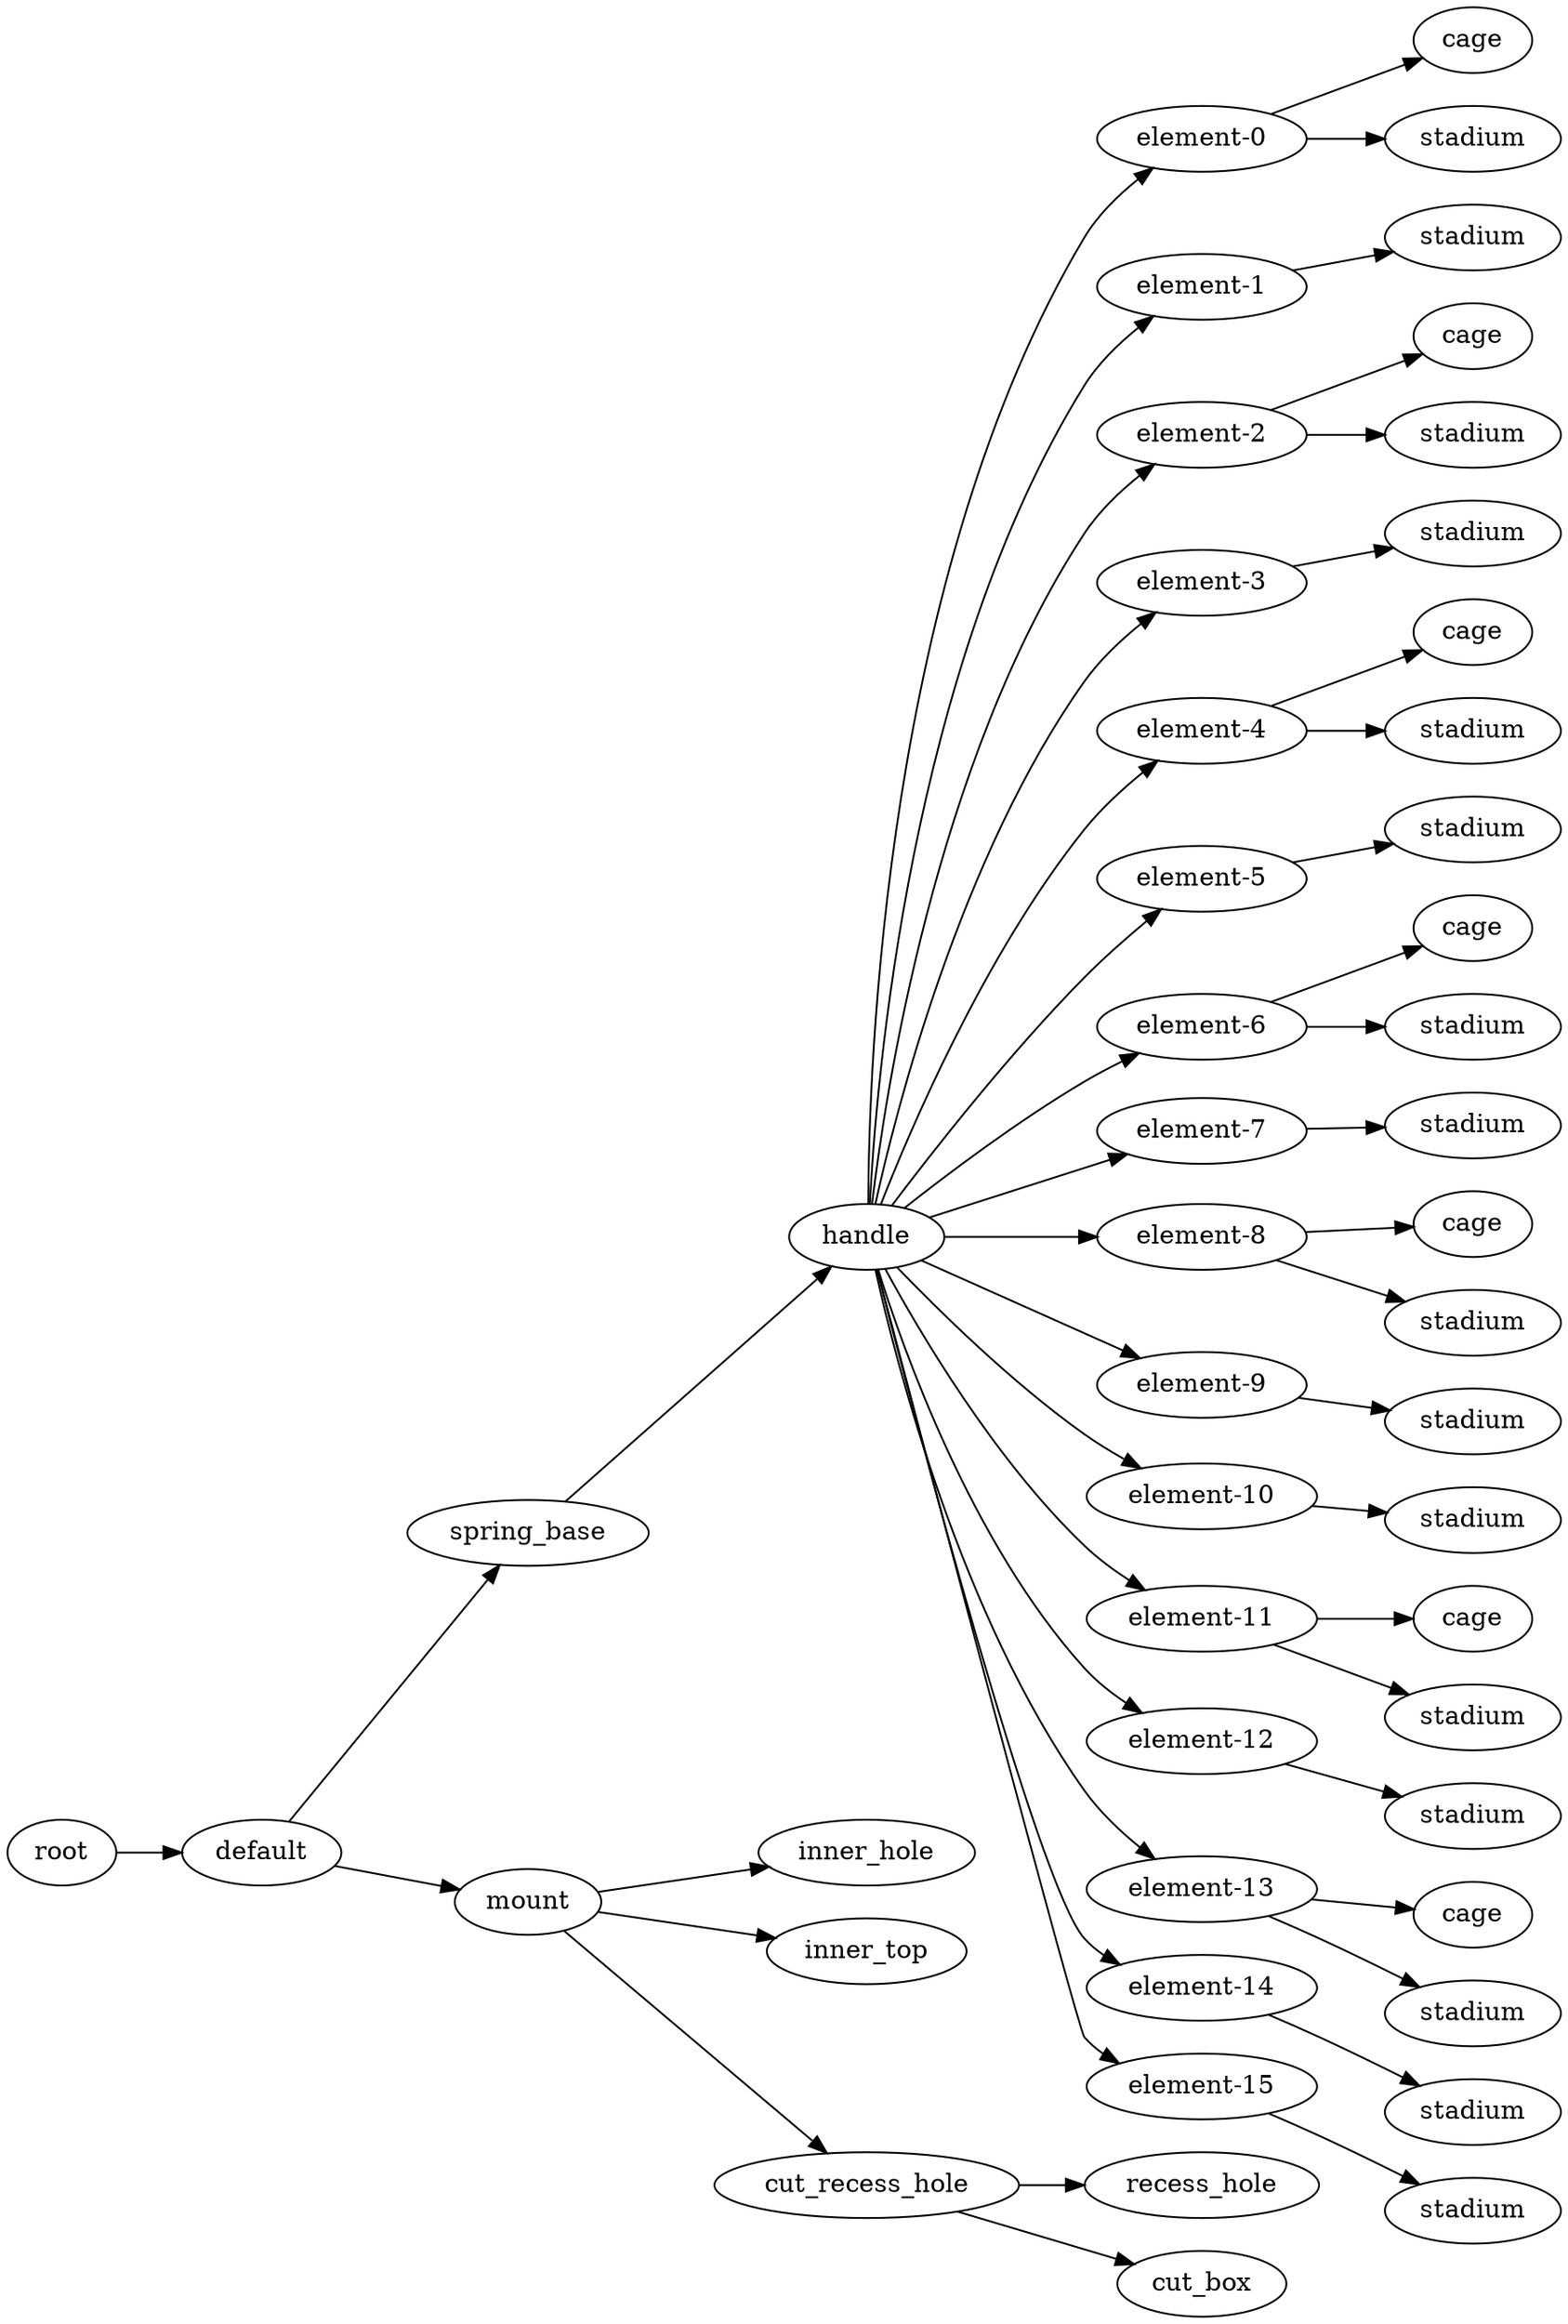 digraph default {
	graph [rankdir=LR]
	root_76 [label=root href="javascript:s=&quot;\(\)\nNone&quot;; console.log(s); alert(s);"]
	default_77 [label=default href="javascript:s=&quot;\(&#x27;default&#x27;,\)\nSpringHandleHolder&quot;; console.log(s); alert(s);" tooltip=SpringHandleHolder]
	spring_base_78 [label=spring_base href="javascript:s=&quot;\(&#x27;default&#x27;,\ &#x27;spring_base&#x27;\)\nSpringBase&quot;; console.log(s); alert(s);" tooltip=SpringBase]
	handle_79 [label=handle href="javascript:s=&quot;\(&#x27;default&#x27;,\ &#x27;spring_base&#x27;,\ &#x27;handle&#x27;\)\nStadiumSequence&quot;; console.log(s); alert(s);" tooltip=StadiumSequence]
	80 [label="element\-0" href="javascript:s=&quot;\(&#x27;default&#x27;,\ &#x27;spring_base&#x27;,\ &#x27;handle&#x27;,\ &#x27;element\-0&#x27;\)\nStadiumPrism&quot;; console.log(s); alert(s);" tooltip=StadiumPrism]
	cage_81 [label=cage href="javascript:s=&quot;\(&#x27;default&#x27;,\ &#x27;spring_base&#x27;,\ &#x27;handle&#x27;,\ &#x27;element\-0&#x27;,\ &#x27;cage&#x27;\)\nBox&quot;; console.log(s); alert(s);" tooltip=Box]
	stadium_82 [label=stadium href="javascript:s=&quot;\(&#x27;default&#x27;,\ &#x27;spring_base&#x27;,\ &#x27;handle&#x27;,\ &#x27;element\-0&#x27;,\ &#x27;stadium&#x27;\)\nLinearExtrude&quot;; console.log(s); alert(s);" tooltip=LinearExtrude]
	83 [label="element\-1" href="javascript:s=&quot;\(&#x27;default&#x27;,\ &#x27;spring_base&#x27;,\ &#x27;handle&#x27;,\ &#x27;element\-1&#x27;\)\nStadiumRevolution&quot;; console.log(s); alert(s);" tooltip=StadiumRevolution]
	stadium_84 [label=stadium href="javascript:s=&quot;\(&#x27;default&#x27;,\ &#x27;spring_base&#x27;,\ &#x27;handle&#x27;,\ &#x27;element\-1&#x27;,\ &#x27;stadium&#x27;\)\nRotateExtrude&quot;; console.log(s); alert(s);" tooltip=RotateExtrude]
	85 [label="element\-2" href="javascript:s=&quot;\(&#x27;default&#x27;,\ &#x27;spring_base&#x27;,\ &#x27;handle&#x27;,\ &#x27;element\-2&#x27;\)\nStadiumPrism&quot;; console.log(s); alert(s);" tooltip=StadiumPrism]
	cage_86 [label=cage href="javascript:s=&quot;\(&#x27;default&#x27;,\ &#x27;spring_base&#x27;,\ &#x27;handle&#x27;,\ &#x27;element\-2&#x27;,\ &#x27;cage&#x27;\)\nBox&quot;; console.log(s); alert(s);" tooltip=Box]
	stadium_87 [label=stadium href="javascript:s=&quot;\(&#x27;default&#x27;,\ &#x27;spring_base&#x27;,\ &#x27;handle&#x27;,\ &#x27;element\-2&#x27;,\ &#x27;stadium&#x27;\)\nLinearExtrude&quot;; console.log(s); alert(s);" tooltip=LinearExtrude]
	88 [label="element\-3" href="javascript:s=&quot;\(&#x27;default&#x27;,\ &#x27;spring_base&#x27;,\ &#x27;handle&#x27;,\ &#x27;element\-3&#x27;\)\nStadiumRevolution&quot;; console.log(s); alert(s);" tooltip=StadiumRevolution]
	stadium_89 [label=stadium href="javascript:s=&quot;\(&#x27;default&#x27;,\ &#x27;spring_base&#x27;,\ &#x27;handle&#x27;,\ &#x27;element\-3&#x27;,\ &#x27;stadium&#x27;\)\nRotateExtrude&quot;; console.log(s); alert(s);" tooltip=RotateExtrude]
	90 [label="element\-4" href="javascript:s=&quot;\(&#x27;default&#x27;,\ &#x27;spring_base&#x27;,\ &#x27;handle&#x27;,\ &#x27;element\-4&#x27;\)\nStadiumPrism&quot;; console.log(s); alert(s);" tooltip=StadiumPrism]
	cage_91 [label=cage href="javascript:s=&quot;\(&#x27;default&#x27;,\ &#x27;spring_base&#x27;,\ &#x27;handle&#x27;,\ &#x27;element\-4&#x27;,\ &#x27;cage&#x27;\)\nBox&quot;; console.log(s); alert(s);" tooltip=Box]
	stadium_92 [label=stadium href="javascript:s=&quot;\(&#x27;default&#x27;,\ &#x27;spring_base&#x27;,\ &#x27;handle&#x27;,\ &#x27;element\-4&#x27;,\ &#x27;stadium&#x27;\)\nLinearExtrude&quot;; console.log(s); alert(s);" tooltip=LinearExtrude]
	93 [label="element\-5" href="javascript:s=&quot;\(&#x27;default&#x27;,\ &#x27;spring_base&#x27;,\ &#x27;handle&#x27;,\ &#x27;element\-5&#x27;\)\nStadiumRevolution&quot;; console.log(s); alert(s);" tooltip=StadiumRevolution]
	stadium_94 [label=stadium href="javascript:s=&quot;\(&#x27;default&#x27;,\ &#x27;spring_base&#x27;,\ &#x27;handle&#x27;,\ &#x27;element\-5&#x27;,\ &#x27;stadium&#x27;\)\nRotateExtrude&quot;; console.log(s); alert(s);" tooltip=RotateExtrude]
	95 [label="element\-6" href="javascript:s=&quot;\(&#x27;default&#x27;,\ &#x27;spring_base&#x27;,\ &#x27;handle&#x27;,\ &#x27;element\-6&#x27;\)\nStadiumPrism&quot;; console.log(s); alert(s);" tooltip=StadiumPrism]
	cage_96 [label=cage href="javascript:s=&quot;\(&#x27;default&#x27;,\ &#x27;spring_base&#x27;,\ &#x27;handle&#x27;,\ &#x27;element\-6&#x27;,\ &#x27;cage&#x27;\)\nBox&quot;; console.log(s); alert(s);" tooltip=Box]
	stadium_97 [label=stadium href="javascript:s=&quot;\(&#x27;default&#x27;,\ &#x27;spring_base&#x27;,\ &#x27;handle&#x27;,\ &#x27;element\-6&#x27;,\ &#x27;stadium&#x27;\)\nLinearExtrude&quot;; console.log(s); alert(s);" tooltip=LinearExtrude]
	98 [label="element\-7" href="javascript:s=&quot;\(&#x27;default&#x27;,\ &#x27;spring_base&#x27;,\ &#x27;handle&#x27;,\ &#x27;element\-7&#x27;\)\nStadiumRevolution&quot;; console.log(s); alert(s);" tooltip=StadiumRevolution]
	stadium_99 [label=stadium href="javascript:s=&quot;\(&#x27;default&#x27;,\ &#x27;spring_base&#x27;,\ &#x27;handle&#x27;,\ &#x27;element\-7&#x27;,\ &#x27;stadium&#x27;\)\nRotateExtrude&quot;; console.log(s); alert(s);" tooltip=RotateExtrude]
	100 [label="element\-8" href="javascript:s=&quot;\(&#x27;default&#x27;,\ &#x27;spring_base&#x27;,\ &#x27;handle&#x27;,\ &#x27;element\-8&#x27;\)\nStadiumPrism&quot;; console.log(s); alert(s);" tooltip=StadiumPrism]
	cage_101 [label=cage href="javascript:s=&quot;\(&#x27;default&#x27;,\ &#x27;spring_base&#x27;,\ &#x27;handle&#x27;,\ &#x27;element\-8&#x27;,\ &#x27;cage&#x27;\)\nBox&quot;; console.log(s); alert(s);" tooltip=Box]
	stadium_102 [label=stadium href="javascript:s=&quot;\(&#x27;default&#x27;,\ &#x27;spring_base&#x27;,\ &#x27;handle&#x27;,\ &#x27;element\-8&#x27;,\ &#x27;stadium&#x27;\)\nLinearExtrude&quot;; console.log(s); alert(s);" tooltip=LinearExtrude]
	103 [label="element\-9" href="javascript:s=&quot;\(&#x27;default&#x27;,\ &#x27;spring_base&#x27;,\ &#x27;handle&#x27;,\ &#x27;element\-9&#x27;\)\nStadiumRevolution&quot;; console.log(s); alert(s);" tooltip=StadiumRevolution]
	stadium_104 [label=stadium href="javascript:s=&quot;\(&#x27;default&#x27;,\ &#x27;spring_base&#x27;,\ &#x27;handle&#x27;,\ &#x27;element\-9&#x27;,\ &#x27;stadium&#x27;\)\nRotateExtrude&quot;; console.log(s); alert(s);" tooltip=RotateExtrude]
	105 [label="element\-10" href="javascript:s=&quot;\(&#x27;default&#x27;,\ &#x27;spring_base&#x27;,\ &#x27;handle&#x27;,\ &#x27;element\-10&#x27;\)\nStadiumRevolution&quot;; console.log(s); alert(s);" tooltip=StadiumRevolution]
	stadium_106 [label=stadium href="javascript:s=&quot;\(&#x27;default&#x27;,\ &#x27;spring_base&#x27;,\ &#x27;handle&#x27;,\ &#x27;element\-10&#x27;,\ &#x27;stadium&#x27;\)\nRotateExtrude&quot;; console.log(s); alert(s);" tooltip=RotateExtrude]
	107 [label="element\-11" href="javascript:s=&quot;\(&#x27;default&#x27;,\ &#x27;spring_base&#x27;,\ &#x27;handle&#x27;,\ &#x27;element\-11&#x27;\)\nStadiumPrism&quot;; console.log(s); alert(s);" tooltip=StadiumPrism]
	cage_108 [label=cage href="javascript:s=&quot;\(&#x27;default&#x27;,\ &#x27;spring_base&#x27;,\ &#x27;handle&#x27;,\ &#x27;element\-11&#x27;,\ &#x27;cage&#x27;\)\nBox&quot;; console.log(s); alert(s);" tooltip=Box]
	stadium_109 [label=stadium href="javascript:s=&quot;\(&#x27;default&#x27;,\ &#x27;spring_base&#x27;,\ &#x27;handle&#x27;,\ &#x27;element\-11&#x27;,\ &#x27;stadium&#x27;\)\nLinearExtrude&quot;; console.log(s); alert(s);" tooltip=LinearExtrude]
	110 [label="element\-12" href="javascript:s=&quot;\(&#x27;default&#x27;,\ &#x27;spring_base&#x27;,\ &#x27;handle&#x27;,\ &#x27;element\-12&#x27;\)\nStadiumRevolution&quot;; console.log(s); alert(s);" tooltip=StadiumRevolution]
	stadium_111 [label=stadium href="javascript:s=&quot;\(&#x27;default&#x27;,\ &#x27;spring_base&#x27;,\ &#x27;handle&#x27;,\ &#x27;element\-12&#x27;,\ &#x27;stadium&#x27;\)\nRotateExtrude&quot;; console.log(s); alert(s);" tooltip=RotateExtrude]
	112 [label="element\-13" href="javascript:s=&quot;\(&#x27;default&#x27;,\ &#x27;spring_base&#x27;,\ &#x27;handle&#x27;,\ &#x27;element\-13&#x27;\)\nStadiumPrism&quot;; console.log(s); alert(s);" tooltip=StadiumPrism]
	cage_113 [label=cage href="javascript:s=&quot;\(&#x27;default&#x27;,\ &#x27;spring_base&#x27;,\ &#x27;handle&#x27;,\ &#x27;element\-13&#x27;,\ &#x27;cage&#x27;\)\nBox&quot;; console.log(s); alert(s);" tooltip=Box]
	stadium_114 [label=stadium href="javascript:s=&quot;\(&#x27;default&#x27;,\ &#x27;spring_base&#x27;,\ &#x27;handle&#x27;,\ &#x27;element\-13&#x27;,\ &#x27;stadium&#x27;\)\nLinearExtrude&quot;; console.log(s); alert(s);" tooltip=LinearExtrude]
	115 [label="element\-14" href="javascript:s=&quot;\(&#x27;default&#x27;,\ &#x27;spring_base&#x27;,\ &#x27;handle&#x27;,\ &#x27;element\-14&#x27;\)\nStadiumRevolution&quot;; console.log(s); alert(s);" tooltip=StadiumRevolution]
	stadium_116 [label=stadium href="javascript:s=&quot;\(&#x27;default&#x27;,\ &#x27;spring_base&#x27;,\ &#x27;handle&#x27;,\ &#x27;element\-14&#x27;,\ &#x27;stadium&#x27;\)\nRotateExtrude&quot;; console.log(s); alert(s);" tooltip=RotateExtrude]
	117 [label="element\-15" href="javascript:s=&quot;\(&#x27;default&#x27;,\ &#x27;spring_base&#x27;,\ &#x27;handle&#x27;,\ &#x27;element\-15&#x27;\)\nStadiumRevolution&quot;; console.log(s); alert(s);" tooltip=StadiumRevolution]
	stadium_118 [label=stadium href="javascript:s=&quot;\(&#x27;default&#x27;,\ &#x27;spring_base&#x27;,\ &#x27;handle&#x27;,\ &#x27;element\-15&#x27;,\ &#x27;stadium&#x27;\)\nRotateExtrude&quot;; console.log(s); alert(s);" tooltip=RotateExtrude]
	mount_119 [label=mount href="javascript:s=&quot;\(&#x27;default&#x27;,\ &#x27;mount&#x27;\)\nScabbardMountHole&quot;; console.log(s); alert(s);" tooltip=ScabbardMountHole]
	inner_hole_120 [label=inner_hole href="javascript:s=&quot;\(&#x27;default&#x27;,\ &#x27;mount&#x27;,\ &#x27;inner_hole&#x27;\)\nLinearExtrude&quot;; console.log(s); alert(s);" tooltip=LinearExtrude]
	inner_top_121 [label=inner_top href="javascript:s=&quot;\(&#x27;default&#x27;,\ &#x27;mount&#x27;,\ &#x27;inner_top&#x27;\)\nLinearExtrude&quot;; console.log(s); alert(s);" tooltip=LinearExtrude]
	cut_recess_hole_122 [label=cut_recess_hole href="javascript:s=&quot;\(&#x27;default&#x27;,\ &#x27;mount&#x27;,\ &#x27;cut_recess_hole&#x27;\)\nMaker&quot;; console.log(s); alert(s);" tooltip=Maker]
	recess_hole_123 [label=recess_hole href="javascript:s=&quot;\(&#x27;default&#x27;,\ &#x27;mount&#x27;,\ &#x27;cut_recess_hole&#x27;,\ &#x27;recess_hole&#x27;\)\nLinearExtrude&quot;; console.log(s); alert(s);" tooltip=LinearExtrude]
	cut_box_124 [label=cut_box href="javascript:s=&quot;\(&#x27;default&#x27;,\ &#x27;mount&#x27;,\ &#x27;cut_recess_hole&#x27;,\ &#x27;cut_box&#x27;\)\nBox&quot;; console.log(s); alert(s);" tooltip=Box]
	root_76 -> default_77
	default_77 -> spring_base_78
	spring_base_78 -> handle_79
	handle_79 -> 80
	80 -> cage_81
	80 -> stadium_82
	handle_79 -> 83
	83 -> stadium_84
	handle_79 -> 85
	85 -> cage_86
	85 -> stadium_87
	handle_79 -> 88
	88 -> stadium_89
	handle_79 -> 90
	90 -> cage_91
	90 -> stadium_92
	handle_79 -> 93
	93 -> stadium_94
	handle_79 -> 95
	95 -> cage_96
	95 -> stadium_97
	handle_79 -> 98
	98 -> stadium_99
	handle_79 -> 100
	100 -> cage_101
	100 -> stadium_102
	handle_79 -> 103
	103 -> stadium_104
	handle_79 -> 105
	105 -> stadium_106
	handle_79 -> 107
	107 -> cage_108
	107 -> stadium_109
	handle_79 -> 110
	110 -> stadium_111
	handle_79 -> 112
	112 -> cage_113
	112 -> stadium_114
	handle_79 -> 115
	115 -> stadium_116
	handle_79 -> 117
	117 -> stadium_118
	default_77 -> mount_119
	mount_119 -> inner_hole_120
	mount_119 -> inner_top_121
	mount_119 -> cut_recess_hole_122
	cut_recess_hole_122 -> recess_hole_123
	cut_recess_hole_122 -> cut_box_124
}
